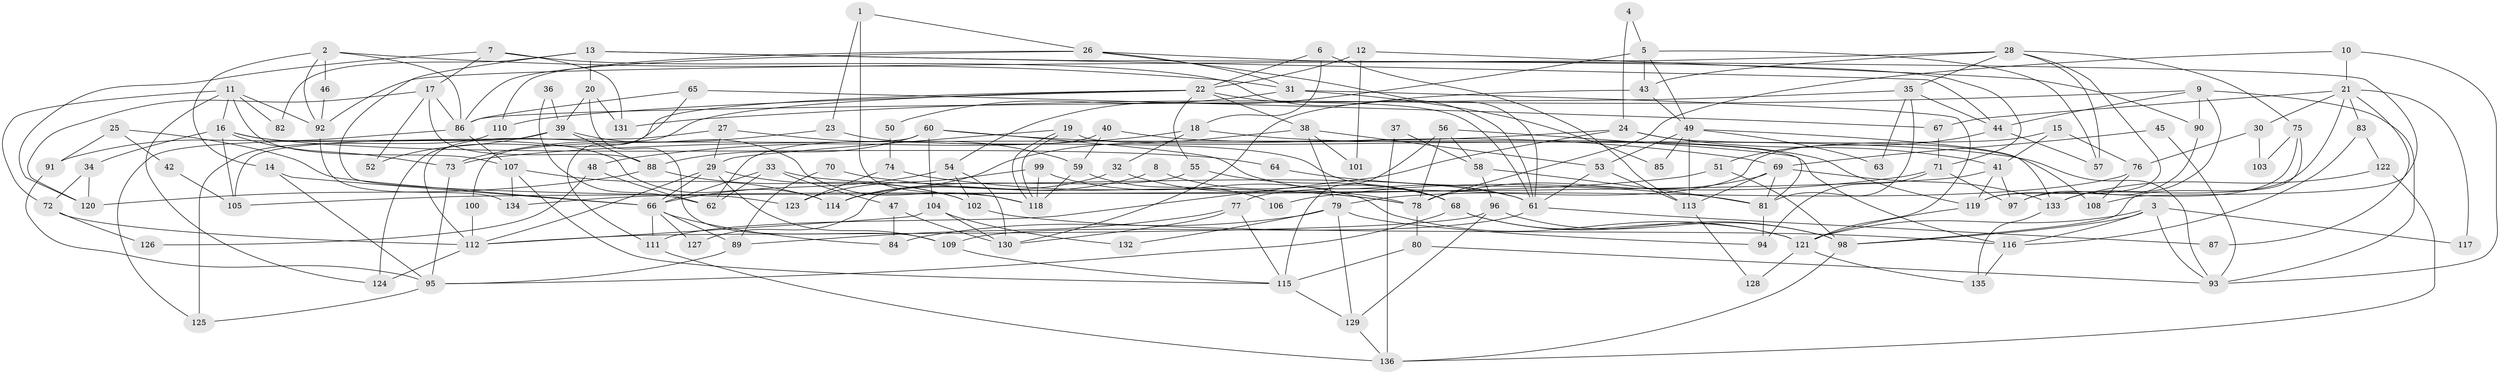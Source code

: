 // coarse degree distribution, {3: 0.2247191011235955, 5: 0.19101123595505617, 7: 0.07865168539325842, 2: 0.1348314606741573, 6: 0.10112359550561797, 9: 0.0898876404494382, 8: 0.056179775280898875, 10: 0.02247191011235955, 4: 0.10112359550561797}
// Generated by graph-tools (version 1.1) at 2025/24/03/03/25 07:24:01]
// undirected, 136 vertices, 272 edges
graph export_dot {
graph [start="1"]
  node [color=gray90,style=filled];
  1;
  2;
  3;
  4;
  5;
  6;
  7;
  8;
  9;
  10;
  11;
  12;
  13;
  14;
  15;
  16;
  17;
  18;
  19;
  20;
  21;
  22;
  23;
  24;
  25;
  26;
  27;
  28;
  29;
  30;
  31;
  32;
  33;
  34;
  35;
  36;
  37;
  38;
  39;
  40;
  41;
  42;
  43;
  44;
  45;
  46;
  47;
  48;
  49;
  50;
  51;
  52;
  53;
  54;
  55;
  56;
  57;
  58;
  59;
  60;
  61;
  62;
  63;
  64;
  65;
  66;
  67;
  68;
  69;
  70;
  71;
  72;
  73;
  74;
  75;
  76;
  77;
  78;
  79;
  80;
  81;
  82;
  83;
  84;
  85;
  86;
  87;
  88;
  89;
  90;
  91;
  92;
  93;
  94;
  95;
  96;
  97;
  98;
  99;
  100;
  101;
  102;
  103;
  104;
  105;
  106;
  107;
  108;
  109;
  110;
  111;
  112;
  113;
  114;
  115;
  116;
  117;
  118;
  119;
  120;
  121;
  122;
  123;
  124;
  125;
  126;
  127;
  128;
  129;
  130;
  131;
  132;
  133;
  134;
  135;
  136;
  1 -- 26;
  1 -- 118;
  1 -- 23;
  2 -- 86;
  2 -- 31;
  2 -- 14;
  2 -- 46;
  2 -- 92;
  3 -- 116;
  3 -- 93;
  3 -- 98;
  3 -- 117;
  3 -- 121;
  4 -- 24;
  4 -- 5;
  5 -- 57;
  5 -- 54;
  5 -- 43;
  5 -- 49;
  6 -- 113;
  6 -- 22;
  6 -- 18;
  7 -- 61;
  7 -- 17;
  7 -- 120;
  7 -- 131;
  8 -- 114;
  8 -- 68;
  9 -- 93;
  9 -- 133;
  9 -- 44;
  9 -- 90;
  9 -- 131;
  10 -- 78;
  10 -- 93;
  10 -- 21;
  11 -- 16;
  11 -- 92;
  11 -- 72;
  11 -- 82;
  11 -- 107;
  11 -- 124;
  12 -- 22;
  12 -- 90;
  12 -- 101;
  13 -- 20;
  13 -- 44;
  13 -- 82;
  13 -- 108;
  13 -- 123;
  14 -- 66;
  14 -- 95;
  15 -- 41;
  15 -- 76;
  15 -- 77;
  16 -- 73;
  16 -- 114;
  16 -- 34;
  16 -- 64;
  16 -- 105;
  17 -- 120;
  17 -- 88;
  17 -- 52;
  17 -- 86;
  18 -- 32;
  18 -- 48;
  18 -- 93;
  19 -- 116;
  19 -- 118;
  19 -- 118;
  19 -- 29;
  20 -- 39;
  20 -- 131;
  20 -- 109;
  21 -- 67;
  21 -- 30;
  21 -- 83;
  21 -- 87;
  21 -- 97;
  21 -- 117;
  22 -- 112;
  22 -- 124;
  22 -- 38;
  22 -- 55;
  22 -- 61;
  22 -- 110;
  23 -- 68;
  23 -- 73;
  24 -- 73;
  24 -- 111;
  24 -- 41;
  24 -- 108;
  25 -- 91;
  25 -- 66;
  25 -- 42;
  26 -- 86;
  26 -- 61;
  26 -- 31;
  26 -- 71;
  26 -- 110;
  27 -- 105;
  27 -- 29;
  27 -- 59;
  28 -- 35;
  28 -- 43;
  28 -- 57;
  28 -- 75;
  28 -- 92;
  28 -- 119;
  29 -- 66;
  29 -- 102;
  29 -- 109;
  29 -- 112;
  30 -- 76;
  30 -- 103;
  31 -- 121;
  31 -- 50;
  31 -- 85;
  32 -- 78;
  32 -- 114;
  33 -- 61;
  33 -- 47;
  33 -- 62;
  33 -- 66;
  34 -- 72;
  34 -- 120;
  35 -- 44;
  35 -- 86;
  35 -- 63;
  35 -- 81;
  36 -- 39;
  36 -- 62;
  37 -- 58;
  37 -- 136;
  38 -- 53;
  38 -- 79;
  38 -- 101;
  38 -- 114;
  39 -- 125;
  39 -- 88;
  39 -- 52;
  39 -- 118;
  40 -- 119;
  40 -- 59;
  40 -- 62;
  41 -- 119;
  41 -- 97;
  41 -- 105;
  42 -- 105;
  43 -- 49;
  43 -- 130;
  44 -- 51;
  44 -- 57;
  45 -- 93;
  45 -- 69;
  46 -- 92;
  47 -- 130;
  47 -- 84;
  48 -- 62;
  48 -- 126;
  49 -- 113;
  49 -- 53;
  49 -- 63;
  49 -- 85;
  49 -- 133;
  50 -- 74;
  51 -- 134;
  51 -- 98;
  53 -- 61;
  53 -- 113;
  54 -- 130;
  54 -- 102;
  54 -- 66;
  55 -- 68;
  55 -- 127;
  56 -- 58;
  56 -- 81;
  56 -- 78;
  56 -- 115;
  58 -- 96;
  58 -- 81;
  59 -- 118;
  59 -- 106;
  60 -- 104;
  60 -- 61;
  60 -- 69;
  60 -- 88;
  60 -- 100;
  61 -- 109;
  61 -- 87;
  64 -- 81;
  65 -- 86;
  65 -- 111;
  65 -- 67;
  66 -- 84;
  66 -- 89;
  66 -- 111;
  66 -- 127;
  67 -- 71;
  68 -- 121;
  68 -- 95;
  68 -- 98;
  69 -- 81;
  69 -- 78;
  69 -- 113;
  69 -- 133;
  70 -- 89;
  70 -- 78;
  71 -- 97;
  71 -- 94;
  71 -- 106;
  72 -- 112;
  72 -- 126;
  73 -- 95;
  74 -- 78;
  74 -- 123;
  75 -- 98;
  75 -- 103;
  75 -- 119;
  76 -- 108;
  76 -- 79;
  77 -- 115;
  77 -- 89;
  77 -- 130;
  78 -- 80;
  79 -- 129;
  79 -- 84;
  79 -- 94;
  79 -- 132;
  80 -- 115;
  80 -- 93;
  81 -- 94;
  83 -- 116;
  83 -- 122;
  86 -- 107;
  86 -- 91;
  88 -- 120;
  88 -- 102;
  89 -- 95;
  90 -- 97;
  91 -- 95;
  92 -- 134;
  95 -- 125;
  96 -- 129;
  96 -- 98;
  96 -- 112;
  98 -- 136;
  99 -- 118;
  99 -- 121;
  99 -- 123;
  100 -- 112;
  102 -- 116;
  104 -- 130;
  104 -- 112;
  104 -- 132;
  107 -- 115;
  107 -- 114;
  107 -- 134;
  109 -- 115;
  110 -- 125;
  111 -- 136;
  112 -- 124;
  113 -- 128;
  115 -- 129;
  116 -- 135;
  119 -- 121;
  121 -- 128;
  121 -- 135;
  122 -- 133;
  122 -- 136;
  129 -- 136;
  133 -- 135;
}
